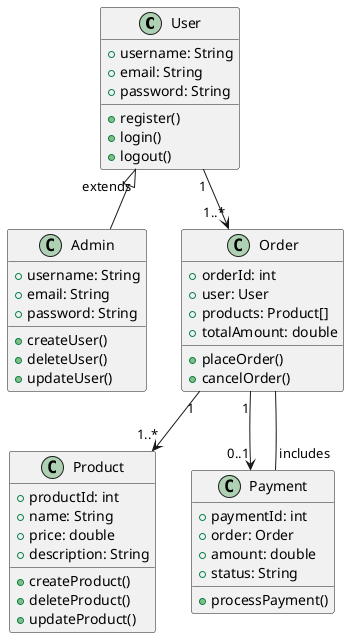 @startuml

class User {
  +username: String
  +email: String
  +password: String
  +register()
  +login()
  +logout()
}

class Admin {
  +username: String
  +email: String
  +password: String
  +createUser()
  +deleteUser()
  +updateUser()
}

class Product {
  +productId: int
  +name: String
  +price: double
  +description: String
  +createProduct()
  +deleteProduct()
  +updateProduct()
}

class Order {
  +orderId: int
  +user: User
  +products: Product[]
  +totalAmount: double
  +placeOrder()
  +cancelOrder()
}

class Payment {
  +paymentId: int
  +order: Order
  +amount: double
  +status: String
  +processPayment()
}

User "1" --> "1..*" Order
Order "1" --> "1..*" Product
Order "1" --> "0..1" Payment

User "extends" <|-- Admin
Payment "includes" -- Order

@enduml
